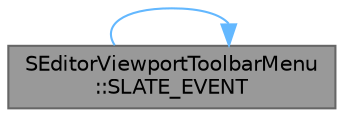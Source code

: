 digraph "SEditorViewportToolbarMenu::SLATE_EVENT"
{
 // INTERACTIVE_SVG=YES
 // LATEX_PDF_SIZE
  bgcolor="transparent";
  edge [fontname=Helvetica,fontsize=10,labelfontname=Helvetica,labelfontsize=10];
  node [fontname=Helvetica,fontsize=10,shape=box,height=0.2,width=0.4];
  rankdir="RL";
  Node1 [id="Node000001",label="SEditorViewportToolbarMenu\l::SLATE_EVENT",height=0.2,width=0.4,color="gray40", fillcolor="grey60", style="filled", fontcolor="black",tooltip="Content to show in the menu."];
  Node1 -> Node1 [id="edge1_Node000001_Node000001",dir="back",color="steelblue1",style="solid",tooltip=" "];
}
